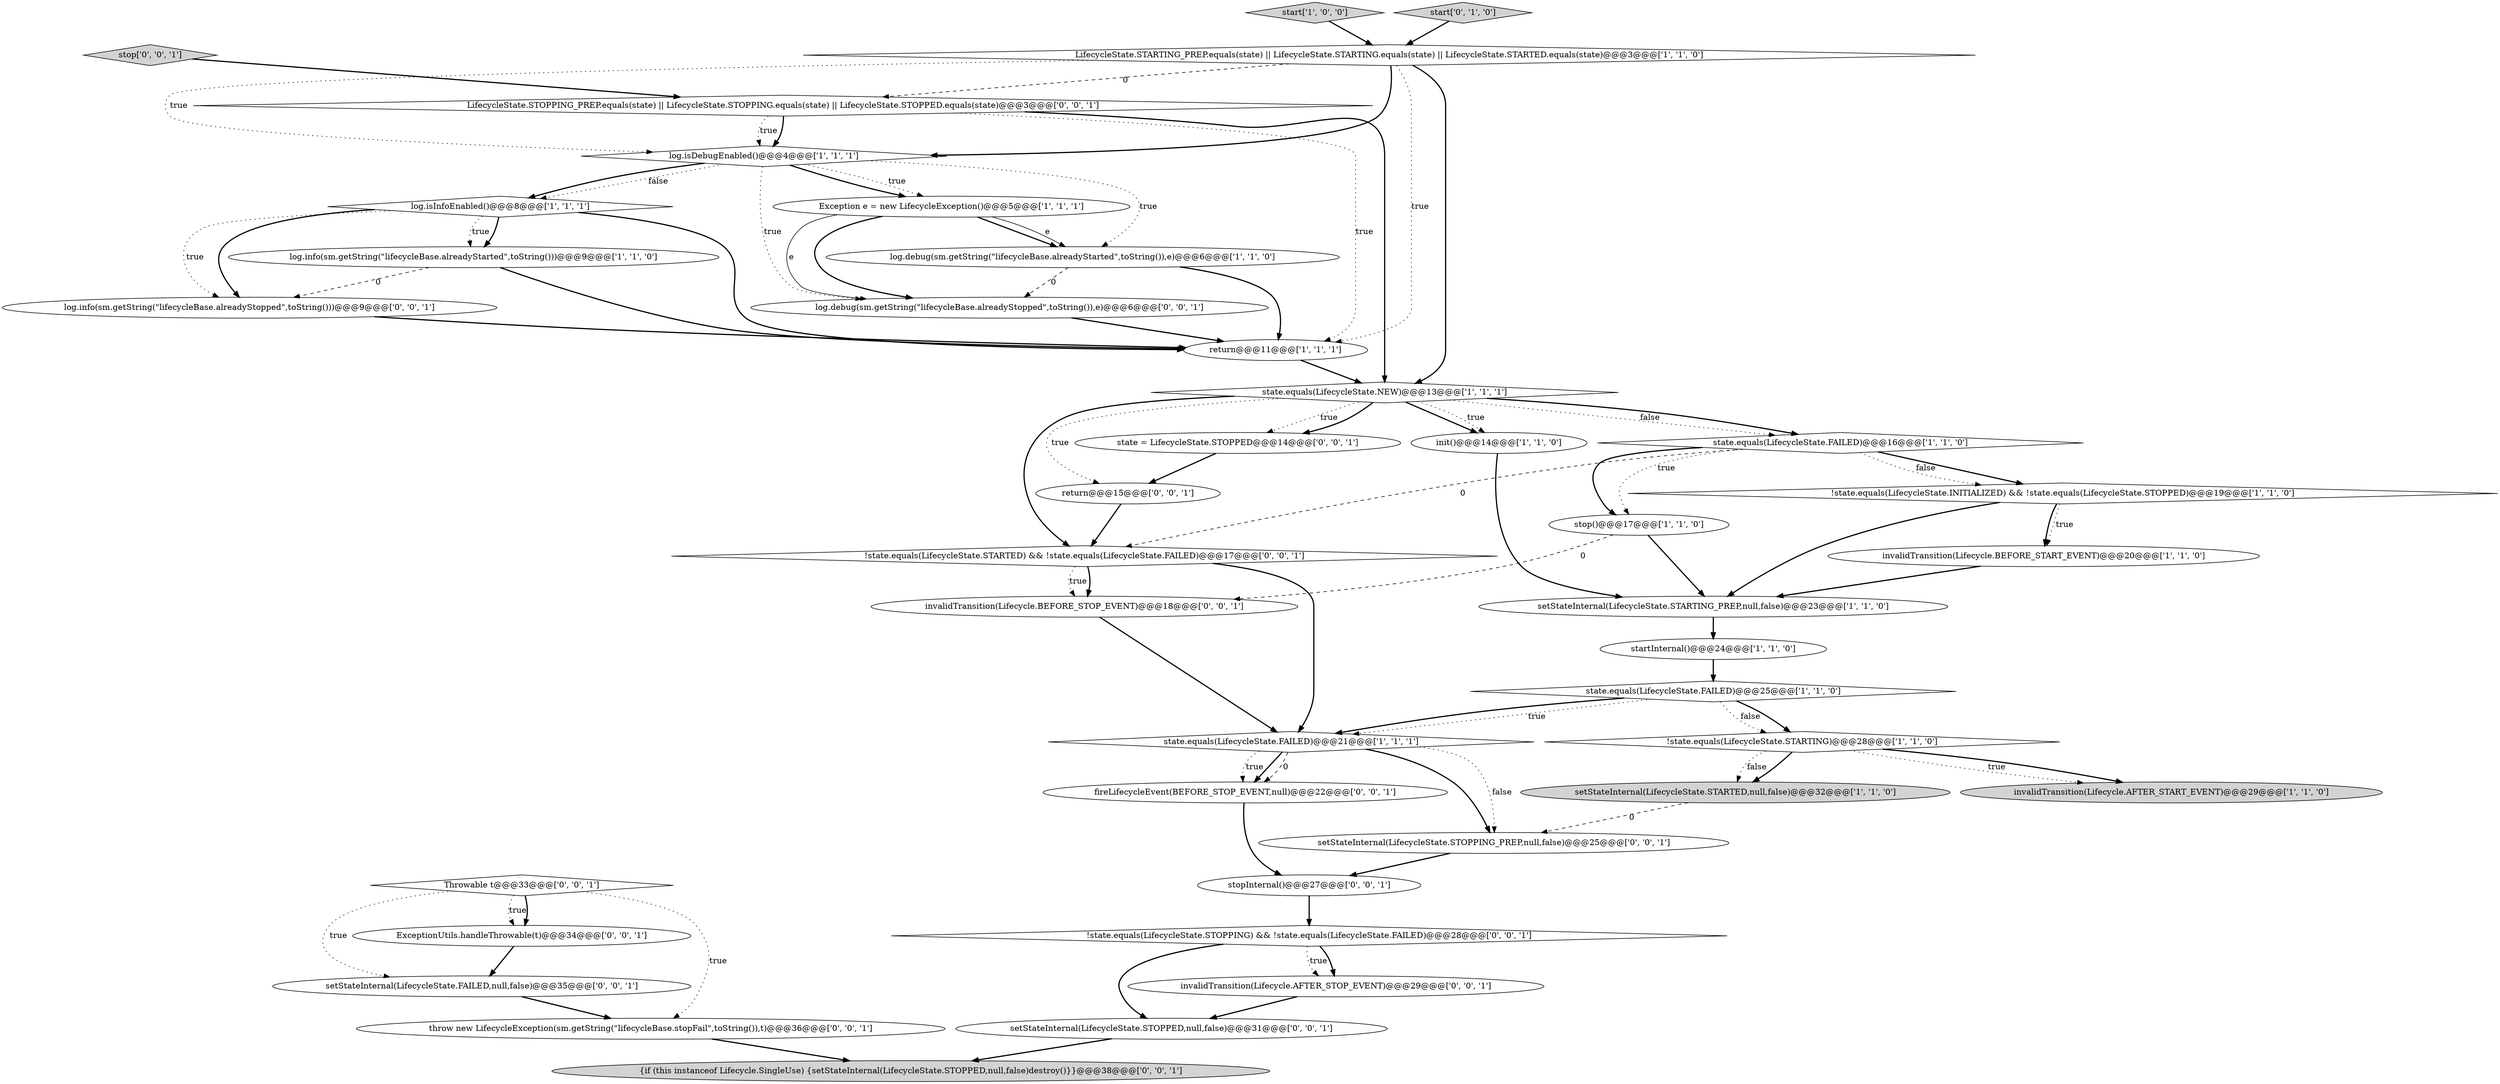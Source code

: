 digraph {
17 [style = filled, label = "state.equals(LifecycleState.FAILED)@@@21@@@['1', '1', '1']", fillcolor = white, shape = diamond image = "AAA0AAABBB1BBB"];
20 [style = filled, label = "start['1', '0', '0']", fillcolor = lightgray, shape = diamond image = "AAA0AAABBB1BBB"];
19 [style = filled, label = "log.debug(sm.getString(\"lifecycleBase.alreadyStarted\",toString()),e)@@@6@@@['1', '1', '0']", fillcolor = white, shape = ellipse image = "AAA0AAABBB1BBB"];
6 [style = filled, label = "invalidTransition(Lifecycle.BEFORE_START_EVENT)@@@20@@@['1', '1', '0']", fillcolor = white, shape = ellipse image = "AAA0AAABBB1BBB"];
31 [style = filled, label = "log.info(sm.getString(\"lifecycleBase.alreadyStopped\",toString()))@@@9@@@['0', '0', '1']", fillcolor = white, shape = ellipse image = "AAA0AAABBB3BBB"];
30 [style = filled, label = "setStateInternal(LifecycleState.STOPPING_PREP,null,false)@@@25@@@['0', '0', '1']", fillcolor = white, shape = ellipse image = "AAA0AAABBB3BBB"];
38 [style = filled, label = "invalidTransition(Lifecycle.BEFORE_STOP_EVENT)@@@18@@@['0', '0', '1']", fillcolor = white, shape = ellipse image = "AAA0AAABBB3BBB"];
18 [style = filled, label = "invalidTransition(Lifecycle.AFTER_START_EVENT)@@@29@@@['1', '1', '0']", fillcolor = lightgray, shape = ellipse image = "AAA0AAABBB1BBB"];
0 [style = filled, label = "stop()@@@17@@@['1', '1', '0']", fillcolor = white, shape = ellipse image = "AAA0AAABBB1BBB"];
7 [style = filled, label = "state.equals(LifecycleState.FAILED)@@@25@@@['1', '1', '0']", fillcolor = white, shape = diamond image = "AAA0AAABBB1BBB"];
15 [style = filled, label = "!state.equals(LifecycleState.STARTING)@@@28@@@['1', '1', '0']", fillcolor = white, shape = diamond image = "AAA0AAABBB1BBB"];
4 [style = filled, label = "Exception e = new LifecycleException()@@@5@@@['1', '1', '1']", fillcolor = white, shape = ellipse image = "AAA0AAABBB1BBB"];
5 [style = filled, label = "state.equals(LifecycleState.FAILED)@@@16@@@['1', '1', '0']", fillcolor = white, shape = diamond image = "AAA0AAABBB1BBB"];
23 [style = filled, label = "ExceptionUtils.handleThrowable(t)@@@34@@@['0', '0', '1']", fillcolor = white, shape = ellipse image = "AAA0AAABBB3BBB"];
21 [style = filled, label = "start['0', '1', '0']", fillcolor = lightgray, shape = diamond image = "AAA0AAABBB2BBB"];
1 [style = filled, label = "setStateInternal(LifecycleState.STARTED,null,false)@@@32@@@['1', '1', '0']", fillcolor = lightgray, shape = ellipse image = "AAA0AAABBB1BBB"];
16 [style = filled, label = "init()@@@14@@@['1', '1', '0']", fillcolor = white, shape = ellipse image = "AAA0AAABBB1BBB"];
40 [style = filled, label = "setStateInternal(LifecycleState.FAILED,null,false)@@@35@@@['0', '0', '1']", fillcolor = white, shape = ellipse image = "AAA0AAABBB3BBB"];
13 [style = filled, label = "startInternal()@@@24@@@['1', '1', '0']", fillcolor = white, shape = ellipse image = "AAA0AAABBB1BBB"];
35 [style = filled, label = "!state.equals(LifecycleState.STOPPING) && !state.equals(LifecycleState.FAILED)@@@28@@@['0', '0', '1']", fillcolor = white, shape = diamond image = "AAA0AAABBB3BBB"];
36 [style = filled, label = "Throwable t@@@33@@@['0', '0', '1']", fillcolor = white, shape = diamond image = "AAA0AAABBB3BBB"];
2 [style = filled, label = "return@@@11@@@['1', '1', '1']", fillcolor = white, shape = ellipse image = "AAA0AAABBB1BBB"];
22 [style = filled, label = "invalidTransition(Lifecycle.AFTER_STOP_EVENT)@@@29@@@['0', '0', '1']", fillcolor = white, shape = ellipse image = "AAA0AAABBB3BBB"];
32 [style = filled, label = "log.debug(sm.getString(\"lifecycleBase.alreadyStopped\",toString()),e)@@@6@@@['0', '0', '1']", fillcolor = white, shape = ellipse image = "AAA0AAABBB3BBB"];
8 [style = filled, label = "state.equals(LifecycleState.NEW)@@@13@@@['1', '1', '1']", fillcolor = white, shape = diamond image = "AAA0AAABBB1BBB"];
33 [style = filled, label = "state = LifecycleState.STOPPED@@@14@@@['0', '0', '1']", fillcolor = white, shape = ellipse image = "AAA0AAABBB3BBB"];
39 [style = filled, label = "!state.equals(LifecycleState.STARTED) && !state.equals(LifecycleState.FAILED)@@@17@@@['0', '0', '1']", fillcolor = white, shape = diamond image = "AAA0AAABBB3BBB"];
10 [style = filled, label = "log.isDebugEnabled()@@@4@@@['1', '1', '1']", fillcolor = white, shape = diamond image = "AAA0AAABBB1BBB"];
28 [style = filled, label = "stop['0', '0', '1']", fillcolor = lightgray, shape = diamond image = "AAA0AAABBB3BBB"];
9 [style = filled, label = "LifecycleState.STARTING_PREP.equals(state) || LifecycleState.STARTING.equals(state) || LifecycleState.STARTED.equals(state)@@@3@@@['1', '1', '0']", fillcolor = white, shape = diamond image = "AAA0AAABBB1BBB"];
14 [style = filled, label = "setStateInternal(LifecycleState.STARTING_PREP,null,false)@@@23@@@['1', '1', '0']", fillcolor = white, shape = ellipse image = "AAA0AAABBB1BBB"];
25 [style = filled, label = "throw new LifecycleException(sm.getString(\"lifecycleBase.stopFail\",toString()),t)@@@36@@@['0', '0', '1']", fillcolor = white, shape = ellipse image = "AAA0AAABBB3BBB"];
12 [style = filled, label = "log.isInfoEnabled()@@@8@@@['1', '1', '1']", fillcolor = white, shape = diamond image = "AAA0AAABBB1BBB"];
26 [style = filled, label = "{if (this instanceof Lifecycle.SingleUse) {setStateInternal(LifecycleState.STOPPED,null,false)destroy()}}@@@38@@@['0', '0', '1']", fillcolor = lightgray, shape = ellipse image = "AAA0AAABBB3BBB"];
29 [style = filled, label = "setStateInternal(LifecycleState.STOPPED,null,false)@@@31@@@['0', '0', '1']", fillcolor = white, shape = ellipse image = "AAA0AAABBB3BBB"];
27 [style = filled, label = "return@@@15@@@['0', '0', '1']", fillcolor = white, shape = ellipse image = "AAA0AAABBB3BBB"];
11 [style = filled, label = "log.info(sm.getString(\"lifecycleBase.alreadyStarted\",toString()))@@@9@@@['1', '1', '0']", fillcolor = white, shape = ellipse image = "AAA0AAABBB1BBB"];
3 [style = filled, label = "!state.equals(LifecycleState.INITIALIZED) && !state.equals(LifecycleState.STOPPED)@@@19@@@['1', '1', '0']", fillcolor = white, shape = diamond image = "AAA0AAABBB1BBB"];
37 [style = filled, label = "LifecycleState.STOPPING_PREP.equals(state) || LifecycleState.STOPPING.equals(state) || LifecycleState.STOPPED.equals(state)@@@3@@@['0', '0', '1']", fillcolor = white, shape = diamond image = "AAA0AAABBB3BBB"];
34 [style = filled, label = "fireLifecycleEvent(BEFORE_STOP_EVENT,null)@@@22@@@['0', '0', '1']", fillcolor = white, shape = ellipse image = "AAA0AAABBB3BBB"];
24 [style = filled, label = "stopInternal()@@@27@@@['0', '0', '1']", fillcolor = white, shape = ellipse image = "AAA0AAABBB3BBB"];
5->3 [style = bold, label=""];
8->16 [style = bold, label=""];
20->9 [style = bold, label=""];
8->16 [style = dotted, label="true"];
40->25 [style = bold, label=""];
9->10 [style = bold, label=""];
3->6 [style = dotted, label="true"];
0->38 [style = dashed, label="0"];
10->32 [style = dotted, label="true"];
4->32 [style = solid, label="e"];
10->12 [style = dotted, label="false"];
12->2 [style = bold, label=""];
0->14 [style = bold, label=""];
34->24 [style = bold, label=""];
5->0 [style = bold, label=""];
10->12 [style = bold, label=""];
36->25 [style = dotted, label="true"];
39->38 [style = bold, label=""];
16->14 [style = bold, label=""];
17->34 [style = dotted, label="true"];
35->22 [style = dotted, label="true"];
10->4 [style = dotted, label="true"];
8->39 [style = bold, label=""];
28->37 [style = bold, label=""];
12->31 [style = dotted, label="true"];
17->30 [style = dotted, label="false"];
15->18 [style = dotted, label="true"];
4->19 [style = bold, label=""];
12->11 [style = bold, label=""];
31->2 [style = bold, label=""];
5->39 [style = dashed, label="0"];
19->2 [style = bold, label=""];
36->40 [style = dotted, label="true"];
9->8 [style = bold, label=""];
33->27 [style = bold, label=""];
9->37 [style = dashed, label="0"];
29->26 [style = bold, label=""];
12->11 [style = dotted, label="true"];
17->34 [style = bold, label=""];
21->9 [style = bold, label=""];
8->33 [style = dotted, label="true"];
25->26 [style = bold, label=""];
5->3 [style = dotted, label="false"];
19->32 [style = dashed, label="0"];
7->17 [style = dotted, label="true"];
9->10 [style = dotted, label="true"];
7->15 [style = dotted, label="false"];
38->17 [style = bold, label=""];
12->31 [style = bold, label=""];
8->33 [style = bold, label=""];
30->24 [style = bold, label=""];
7->17 [style = bold, label=""];
35->29 [style = bold, label=""];
37->10 [style = bold, label=""];
1->30 [style = dashed, label="0"];
22->29 [style = bold, label=""];
3->6 [style = bold, label=""];
5->0 [style = dotted, label="true"];
27->39 [style = bold, label=""];
11->31 [style = dashed, label="0"];
39->17 [style = bold, label=""];
10->19 [style = dotted, label="true"];
7->15 [style = bold, label=""];
8->5 [style = dotted, label="false"];
14->13 [style = bold, label=""];
37->8 [style = bold, label=""];
36->23 [style = dotted, label="true"];
15->1 [style = bold, label=""];
37->10 [style = dotted, label="true"];
17->34 [style = dashed, label="0"];
24->35 [style = bold, label=""];
35->22 [style = bold, label=""];
39->38 [style = dotted, label="true"];
3->14 [style = bold, label=""];
17->30 [style = bold, label=""];
15->1 [style = dotted, label="false"];
4->19 [style = solid, label="e"];
15->18 [style = bold, label=""];
32->2 [style = bold, label=""];
11->2 [style = bold, label=""];
6->14 [style = bold, label=""];
36->23 [style = bold, label=""];
8->5 [style = bold, label=""];
13->7 [style = bold, label=""];
23->40 [style = bold, label=""];
9->2 [style = dotted, label="true"];
10->4 [style = bold, label=""];
8->27 [style = dotted, label="true"];
37->2 [style = dotted, label="true"];
4->32 [style = bold, label=""];
2->8 [style = bold, label=""];
}
